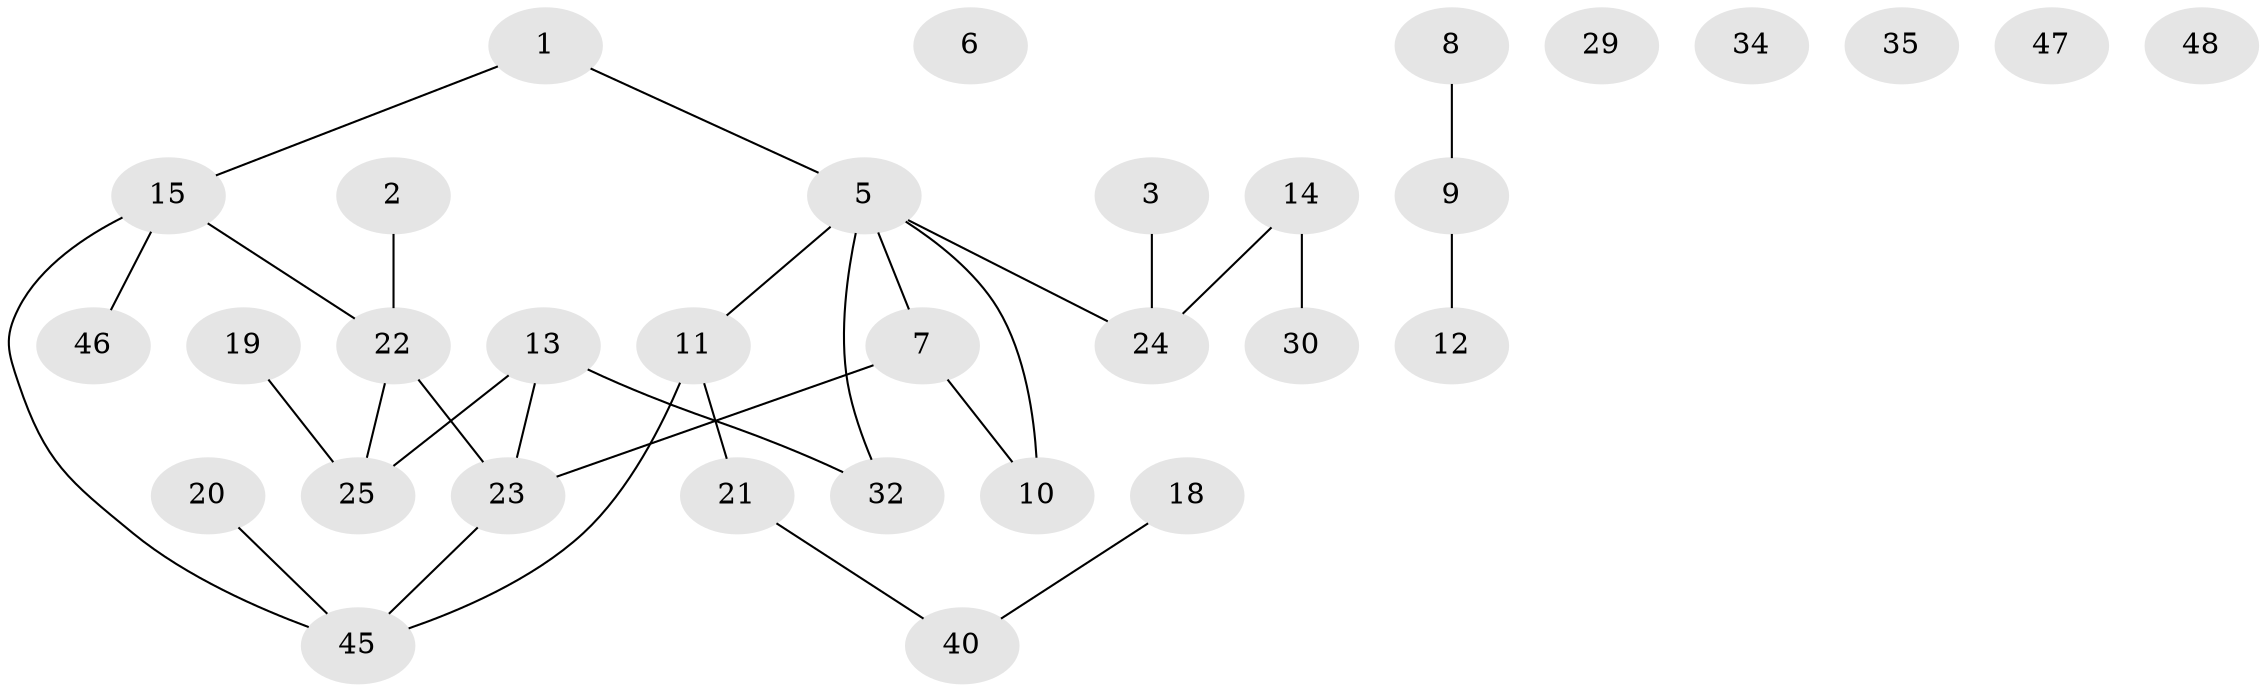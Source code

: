 // Generated by graph-tools (version 1.1) at 2025/23/03/03/25 07:23:25]
// undirected, 32 vertices, 30 edges
graph export_dot {
graph [start="1"]
  node [color=gray90,style=filled];
  1 [super="+38"];
  2 [super="+36"];
  3 [super="+4"];
  5 [super="+43"];
  6;
  7 [super="+16"];
  8;
  9 [super="+28"];
  10 [super="+39"];
  11 [super="+50"];
  12;
  13 [super="+17"];
  14 [super="+41"];
  15 [super="+31"];
  18 [super="+37"];
  19;
  20 [super="+44"];
  21;
  22 [super="+26"];
  23;
  24 [super="+27"];
  25;
  29;
  30;
  32 [super="+33"];
  34;
  35;
  40 [super="+42"];
  45 [super="+49"];
  46;
  47;
  48;
  1 -- 5;
  1 -- 15;
  2 -- 22;
  3 -- 24;
  5 -- 11;
  5 -- 32;
  5 -- 7;
  5 -- 10;
  5 -- 24;
  7 -- 23 [weight=2];
  7 -- 10;
  8 -- 9;
  9 -- 12;
  11 -- 21;
  11 -- 45;
  13 -- 32;
  13 -- 25;
  13 -- 23;
  14 -- 24;
  14 -- 30;
  15 -- 46;
  15 -- 22;
  15 -- 45;
  18 -- 40;
  19 -- 25;
  20 -- 45;
  21 -- 40;
  22 -- 23;
  22 -- 25 [weight=2];
  23 -- 45;
}
